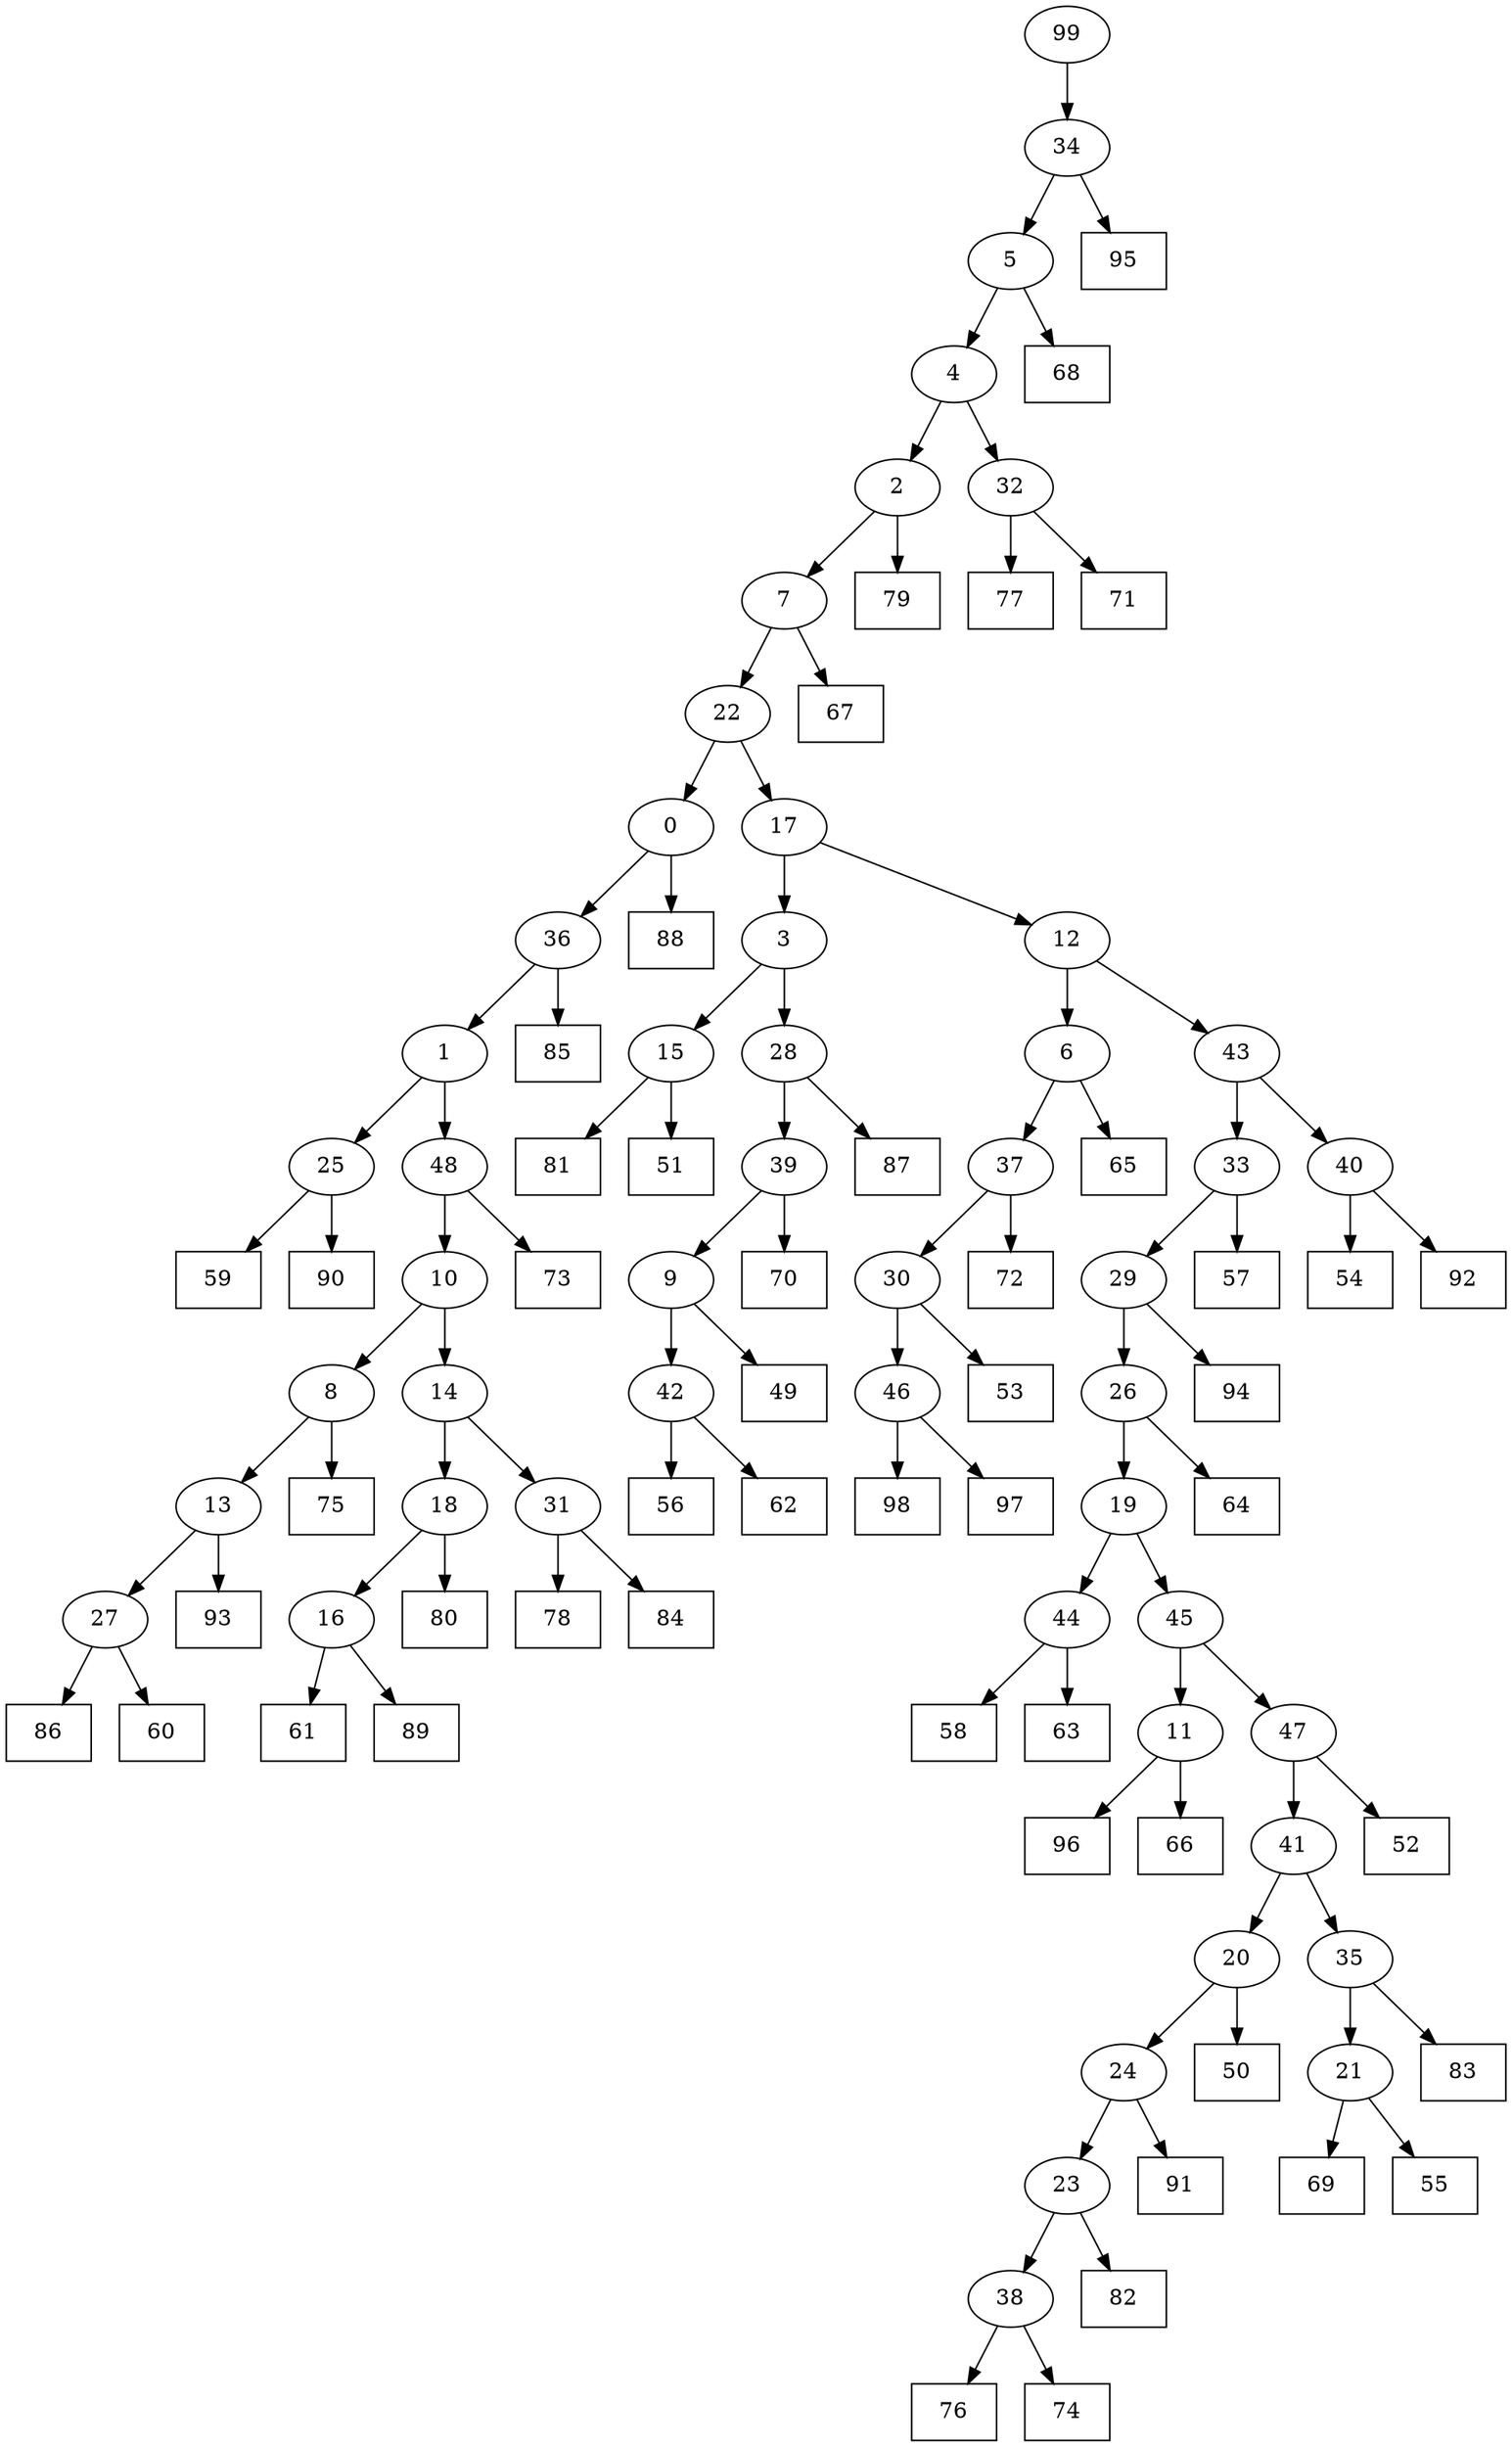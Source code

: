 digraph G {
0[label="0"];
1[label="1"];
2[label="2"];
3[label="3"];
4[label="4"];
5[label="5"];
6[label="6"];
7[label="7"];
8[label="8"];
9[label="9"];
10[label="10"];
11[label="11"];
12[label="12"];
13[label="13"];
14[label="14"];
15[label="15"];
16[label="16"];
17[label="17"];
18[label="18"];
19[label="19"];
20[label="20"];
21[label="21"];
22[label="22"];
23[label="23"];
24[label="24"];
25[label="25"];
26[label="26"];
27[label="27"];
28[label="28"];
29[label="29"];
30[label="30"];
31[label="31"];
32[label="32"];
33[label="33"];
34[label="34"];
35[label="35"];
36[label="36"];
37[label="37"];
38[label="38"];
39[label="39"];
40[label="40"];
41[label="41"];
42[label="42"];
43[label="43"];
44[label="44"];
45[label="45"];
46[label="46"];
47[label="47"];
48[label="48"];
49[shape=box,label="98"];
50[shape=box,label="58"];
51[shape=box,label="73"];
52[shape=box,label="64"];
53[shape=box,label="65"];
54[shape=box,label="59"];
55[shape=box,label="90"];
56[shape=box,label="57"];
57[shape=box,label="86"];
58[shape=box,label="79"];
59[shape=box,label="69"];
60[shape=box,label="61"];
61[shape=box,label="52"];
62[shape=box,label="93"];
63[shape=box,label="83"];
64[shape=box,label="53"];
65[shape=box,label="81"];
66[shape=box,label="77"];
67[shape=box,label="56"];
68[shape=box,label="82"];
69[shape=box,label="96"];
70[shape=box,label="97"];
71[shape=box,label="76"];
72[shape=box,label="54"];
73[shape=box,label="72"];
74[shape=box,label="91"];
75[shape=box,label="60"];
76[shape=box,label="85"];
77[shape=box,label="80"];
78[shape=box,label="50"];
79[shape=box,label="62"];
80[shape=box,label="66"];
81[shape=box,label="78"];
82[shape=box,label="94"];
83[shape=box,label="68"];
84[shape=box,label="84"];
85[shape=box,label="55"];
86[shape=box,label="67"];
87[shape=box,label="49"];
88[shape=box,label="71"];
89[shape=box,label="95"];
90[shape=box,label="74"];
91[shape=box,label="70"];
92[shape=box,label="89"];
93[shape=box,label="87"];
94[shape=box,label="63"];
95[shape=box,label="75"];
96[shape=box,label="88"];
97[shape=box,label="92"];
98[shape=box,label="51"];
99[label="99"];
21->85 ;
27->57 ;
0->96 ;
37->73 ;
38->71 ;
6->37 ;
47->41 ;
8->13 ;
41->20 ;
3->15 ;
46->49 ;
25->54 ;
10->14 ;
44->50 ;
40->97 ;
15->65 ;
7->86 ;
20->78 ;
44->94 ;
13->62 ;
31->81 ;
45->47 ;
32->66 ;
32->88 ;
39->91 ;
38->90 ;
19->45 ;
27->75 ;
42->67 ;
13->27 ;
25->55 ;
12->6 ;
11->80 ;
16->60 ;
34->89 ;
11->69 ;
39->9 ;
18->77 ;
43->40 ;
35->21 ;
41->35 ;
35->63 ;
43->33 ;
33->56 ;
9->87 ;
17->12 ;
12->43 ;
16->92 ;
40->72 ;
22->0 ;
26->52 ;
1->48 ;
14->18 ;
18->16 ;
30->46 ;
15->98 ;
37->30 ;
47->61 ;
14->31 ;
31->84 ;
42->79 ;
23->38 ;
17->3 ;
48->51 ;
0->36 ;
36->76 ;
30->64 ;
33->29 ;
29->82 ;
8->95 ;
48->10 ;
10->8 ;
19->44 ;
24->74 ;
7->22 ;
22->17 ;
6->53 ;
28->93 ;
45->11 ;
2->7 ;
5->83 ;
3->28 ;
28->39 ;
21->59 ;
36->1 ;
1->25 ;
23->68 ;
5->4 ;
4->2 ;
2->58 ;
9->42 ;
20->24 ;
24->23 ;
46->70 ;
99->34 ;
34->5 ;
4->32 ;
29->26 ;
26->19 ;
}
